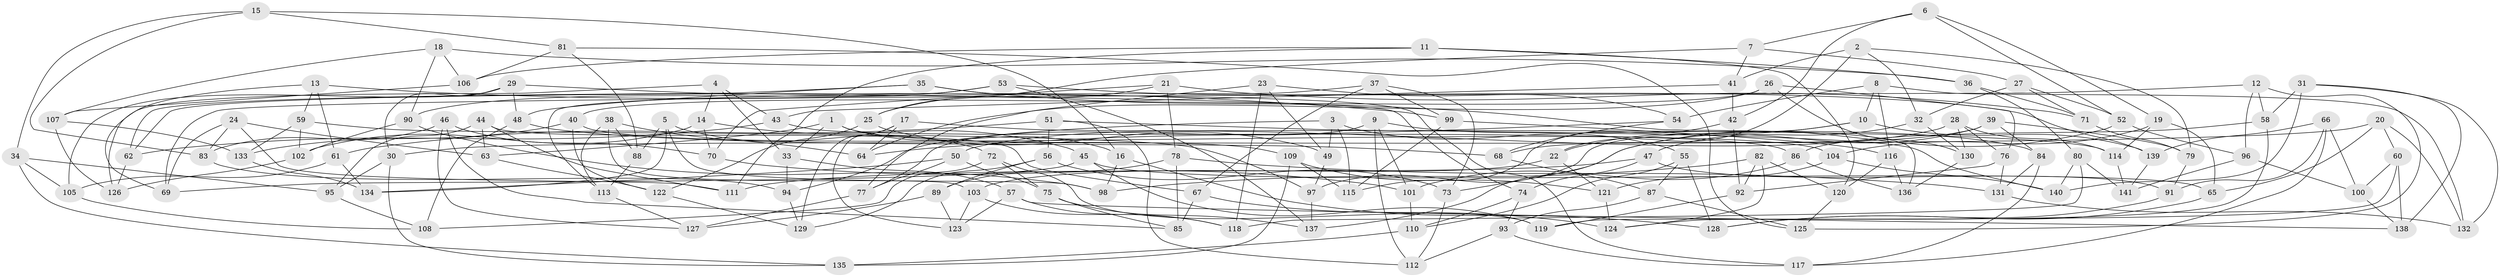 // Generated by graph-tools (version 1.1) at 2025/57/03/09/25 04:57:53]
// undirected, 141 vertices, 282 edges
graph export_dot {
graph [start="1"]
  node [color=gray90,style=filled];
  1;
  2;
  3;
  4;
  5;
  6;
  7;
  8;
  9;
  10;
  11;
  12;
  13;
  14;
  15;
  16;
  17;
  18;
  19;
  20;
  21;
  22;
  23;
  24;
  25;
  26;
  27;
  28;
  29;
  30;
  31;
  32;
  33;
  34;
  35;
  36;
  37;
  38;
  39;
  40;
  41;
  42;
  43;
  44;
  45;
  46;
  47;
  48;
  49;
  50;
  51;
  52;
  53;
  54;
  55;
  56;
  57;
  58;
  59;
  60;
  61;
  62;
  63;
  64;
  65;
  66;
  67;
  68;
  69;
  70;
  71;
  72;
  73;
  74;
  75;
  76;
  77;
  78;
  79;
  80;
  81;
  82;
  83;
  84;
  85;
  86;
  87;
  88;
  89;
  90;
  91;
  92;
  93;
  94;
  95;
  96;
  97;
  98;
  99;
  100;
  101;
  102;
  103;
  104;
  105;
  106;
  107;
  108;
  109;
  110;
  111;
  112;
  113;
  114;
  115;
  116;
  117;
  118;
  119;
  120;
  121;
  122;
  123;
  124;
  125;
  126;
  127;
  128;
  129;
  130;
  131;
  132;
  133;
  134;
  135;
  136;
  137;
  138;
  139;
  140;
  141;
  1 -- 109;
  1 -- 33;
  1 -- 63;
  1 -- 16;
  2 -- 41;
  2 -- 79;
  2 -- 22;
  2 -- 32;
  3 -- 115;
  3 -- 49;
  3 -- 94;
  3 -- 55;
  4 -- 126;
  4 -- 14;
  4 -- 33;
  4 -- 43;
  5 -- 134;
  5 -- 88;
  5 -- 72;
  5 -- 98;
  6 -- 19;
  6 -- 52;
  6 -- 7;
  6 -- 42;
  7 -- 25;
  7 -- 41;
  7 -- 27;
  8 -- 54;
  8 -- 10;
  8 -- 132;
  8 -- 116;
  9 -- 112;
  9 -- 101;
  9 -- 77;
  9 -- 84;
  10 -- 139;
  10 -- 22;
  10 -- 97;
  11 -- 111;
  11 -- 106;
  11 -- 120;
  11 -- 36;
  12 -- 69;
  12 -- 125;
  12 -- 58;
  12 -- 96;
  13 -- 59;
  13 -- 69;
  13 -- 99;
  13 -- 61;
  14 -- 70;
  14 -- 45;
  14 -- 102;
  15 -- 34;
  15 -- 16;
  15 -- 81;
  15 -- 83;
  16 -- 98;
  16 -- 128;
  17 -- 114;
  17 -- 129;
  17 -- 64;
  17 -- 123;
  18 -- 36;
  18 -- 106;
  18 -- 107;
  18 -- 90;
  19 -- 65;
  19 -- 104;
  19 -- 114;
  20 -- 132;
  20 -- 60;
  20 -- 30;
  20 -- 65;
  21 -- 25;
  21 -- 78;
  21 -- 71;
  21 -- 70;
  22 -- 121;
  22 -- 103;
  23 -- 49;
  23 -- 118;
  23 -- 77;
  23 -- 54;
  24 -- 63;
  24 -- 83;
  24 -- 69;
  24 -- 111;
  25 -- 49;
  25 -- 122;
  26 -- 40;
  26 -- 130;
  26 -- 76;
  26 -- 64;
  27 -- 52;
  27 -- 71;
  27 -- 32;
  28 -- 114;
  28 -- 130;
  28 -- 76;
  28 -- 50;
  29 -- 30;
  29 -- 48;
  29 -- 105;
  29 -- 74;
  30 -- 95;
  30 -- 135;
  31 -- 138;
  31 -- 58;
  31 -- 132;
  31 -- 140;
  32 -- 47;
  32 -- 130;
  33 -- 57;
  33 -- 94;
  34 -- 95;
  34 -- 105;
  34 -- 135;
  35 -- 48;
  35 -- 117;
  35 -- 136;
  35 -- 62;
  36 -- 71;
  36 -- 80;
  37 -- 62;
  37 -- 73;
  37 -- 99;
  37 -- 67;
  38 -- 64;
  38 -- 103;
  38 -- 113;
  38 -- 88;
  39 -- 79;
  39 -- 137;
  39 -- 68;
  39 -- 84;
  40 -- 104;
  40 -- 133;
  40 -- 122;
  41 -- 43;
  41 -- 42;
  42 -- 115;
  42 -- 92;
  43 -- 86;
  43 -- 62;
  44 -- 111;
  44 -- 63;
  44 -- 67;
  44 -- 95;
  45 -- 69;
  45 -- 119;
  45 -- 65;
  46 -- 70;
  46 -- 127;
  46 -- 83;
  46 -- 85;
  47 -- 111;
  47 -- 91;
  47 -- 74;
  48 -- 108;
  48 -- 68;
  49 -- 97;
  50 -- 134;
  50 -- 77;
  50 -- 75;
  51 -- 112;
  51 -- 140;
  51 -- 56;
  51 -- 61;
  52 -- 73;
  52 -- 96;
  53 -- 113;
  53 -- 137;
  53 -- 90;
  53 -- 139;
  54 -- 68;
  54 -- 64;
  55 -- 110;
  55 -- 128;
  55 -- 87;
  56 -- 129;
  56 -- 89;
  56 -- 73;
  57 -- 138;
  57 -- 118;
  57 -- 123;
  58 -- 86;
  58 -- 124;
  59 -- 102;
  59 -- 97;
  59 -- 133;
  60 -- 119;
  60 -- 100;
  60 -- 138;
  61 -- 134;
  61 -- 105;
  62 -- 126;
  63 -- 122;
  65 -- 128;
  66 -- 100;
  66 -- 117;
  66 -- 139;
  66 -- 91;
  67 -- 85;
  67 -- 124;
  68 -- 87;
  70 -- 101;
  71 -- 79;
  72 -- 108;
  72 -- 75;
  72 -- 119;
  73 -- 112;
  74 -- 110;
  74 -- 93;
  75 -- 137;
  75 -- 85;
  76 -- 92;
  76 -- 131;
  77 -- 127;
  78 -- 131;
  78 -- 85;
  78 -- 89;
  79 -- 91;
  80 -- 141;
  80 -- 118;
  80 -- 140;
  81 -- 88;
  81 -- 106;
  81 -- 125;
  82 -- 98;
  82 -- 92;
  82 -- 124;
  82 -- 120;
  83 -- 94;
  84 -- 131;
  84 -- 117;
  86 -- 101;
  86 -- 136;
  87 -- 93;
  87 -- 125;
  88 -- 113;
  89 -- 127;
  89 -- 123;
  90 -- 102;
  90 -- 98;
  91 -- 128;
  92 -- 119;
  93 -- 112;
  93 -- 117;
  94 -- 129;
  95 -- 108;
  96 -- 141;
  96 -- 100;
  97 -- 137;
  99 -- 115;
  99 -- 116;
  100 -- 138;
  101 -- 110;
  102 -- 126;
  103 -- 123;
  103 -- 118;
  104 -- 140;
  104 -- 121;
  105 -- 108;
  106 -- 107;
  107 -- 126;
  107 -- 133;
  109 -- 115;
  109 -- 121;
  109 -- 135;
  110 -- 135;
  113 -- 127;
  114 -- 141;
  116 -- 136;
  116 -- 120;
  120 -- 125;
  121 -- 124;
  122 -- 129;
  130 -- 136;
  131 -- 132;
  133 -- 134;
  139 -- 141;
}
